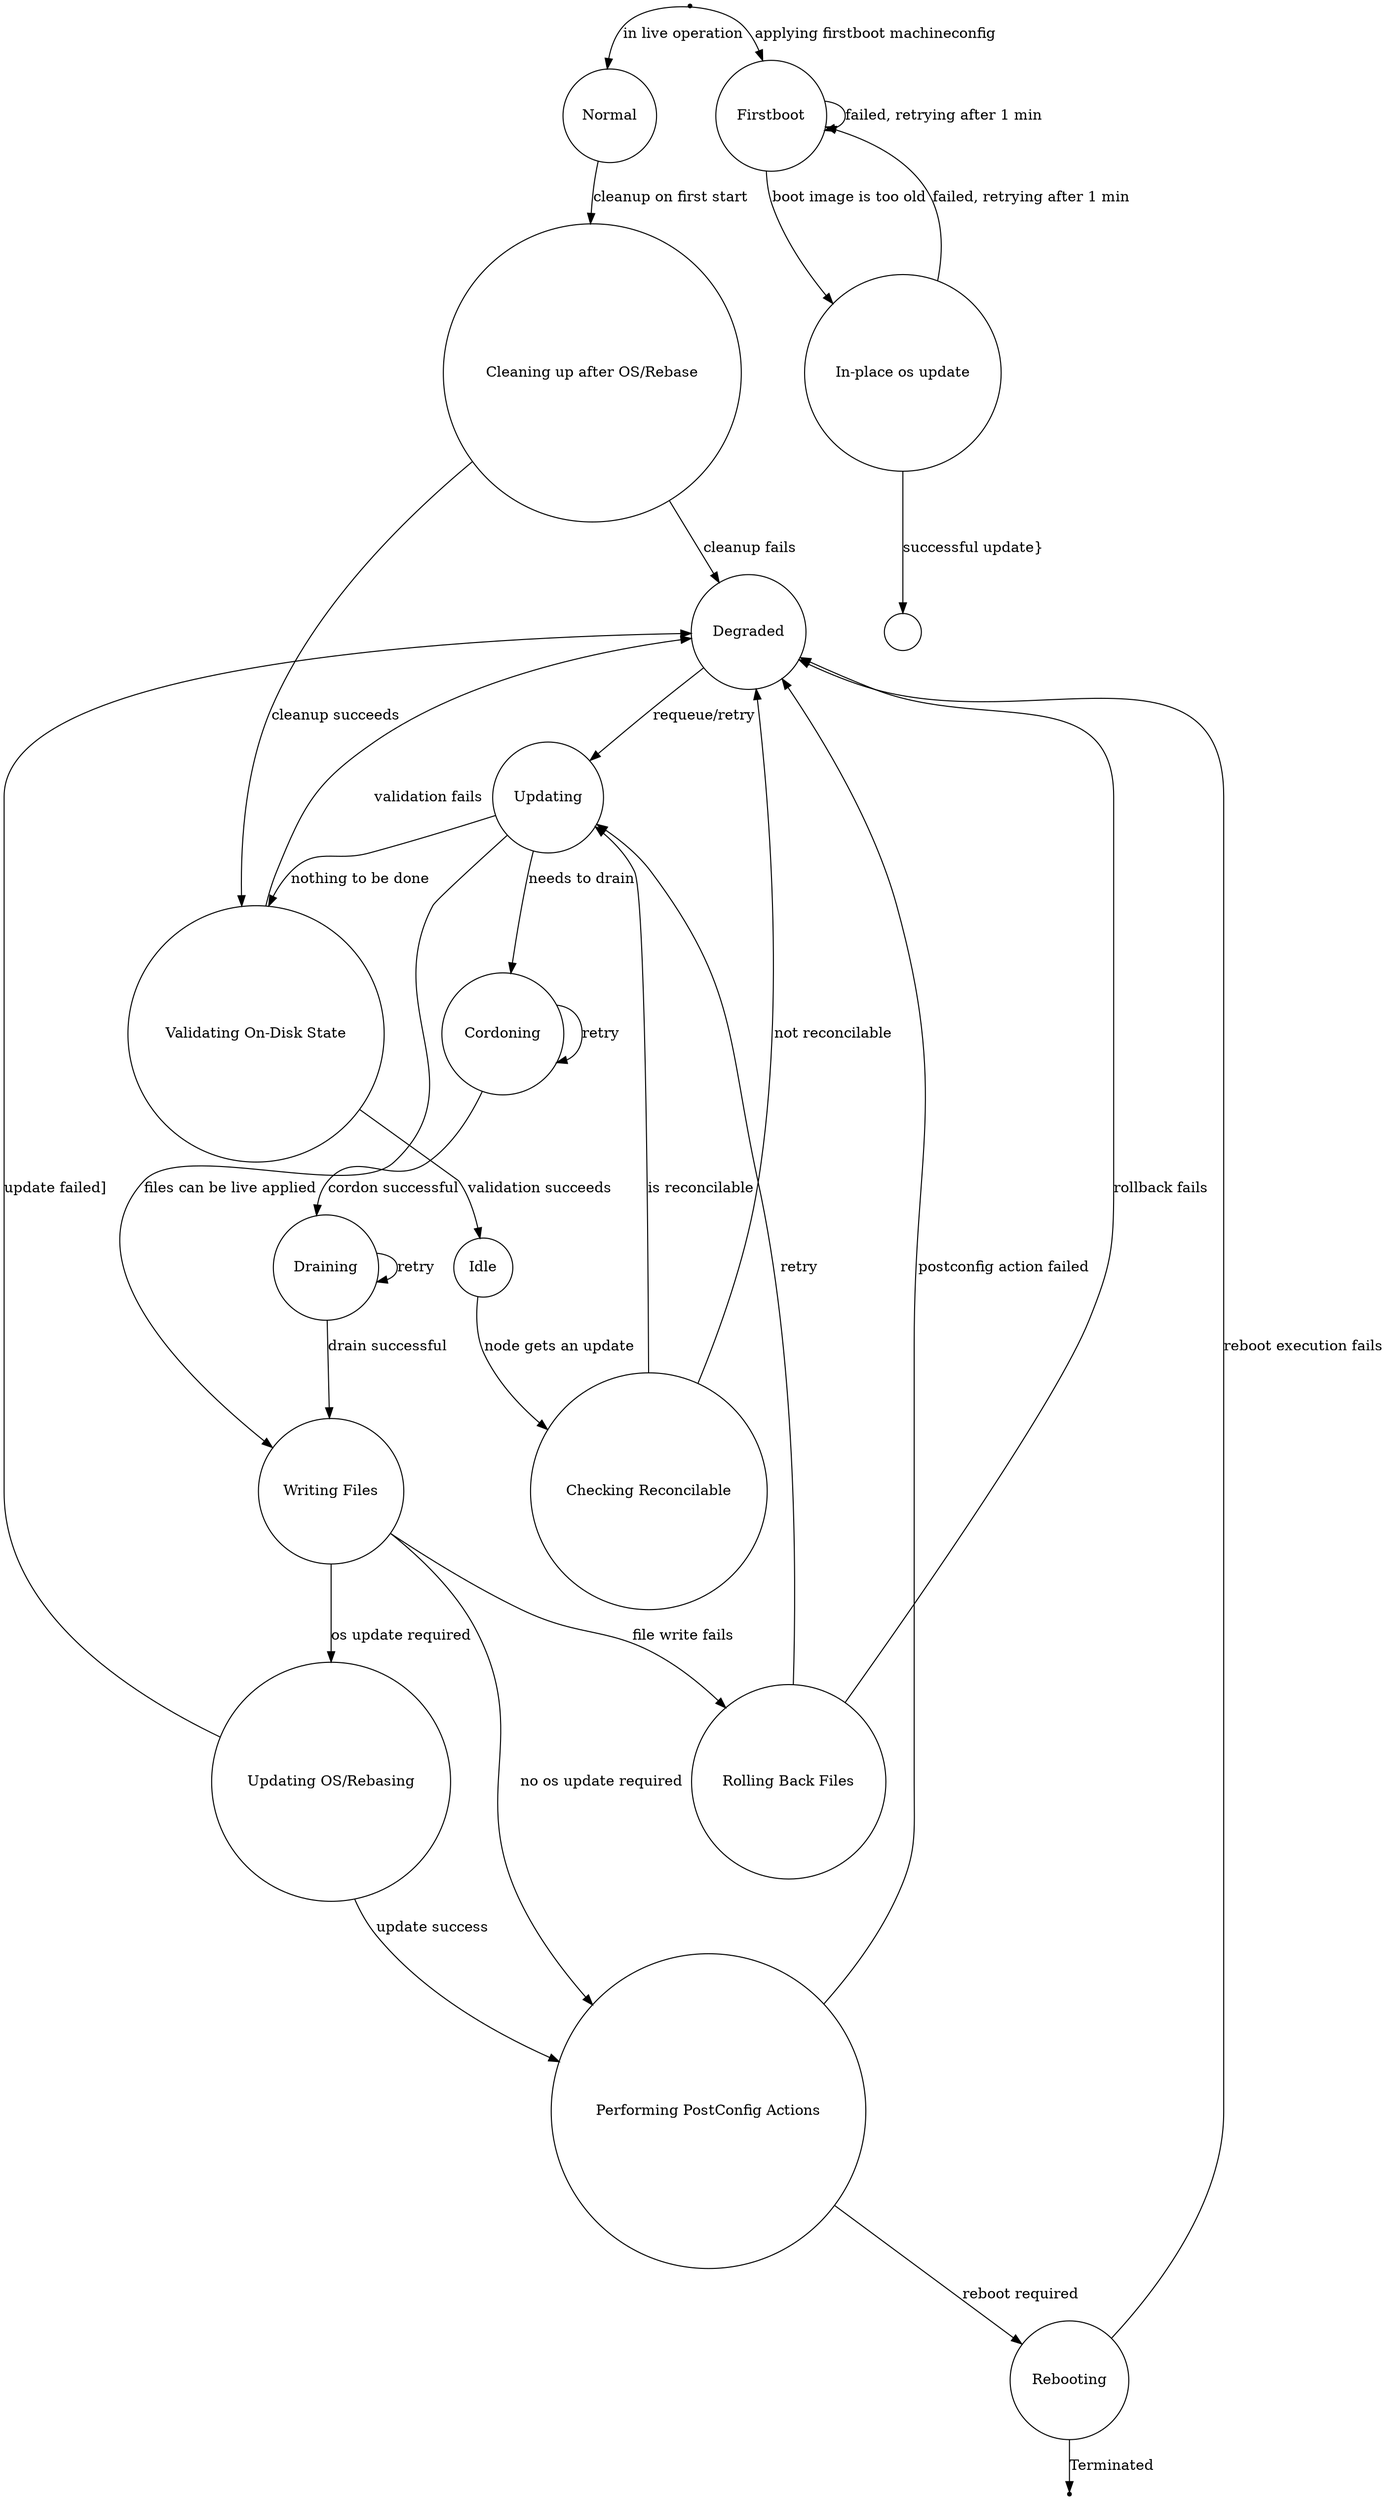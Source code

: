 //C-style comments can be added

/* Multi-line comments are
 * valid too
 * Note: Lines end with a semicolon
 */

/* This line defines what kind of graph we're making ('digraph'=directed graph)
 * and the name of the digraph ('finite_state_machine')
 */
 
digraph finite_state_machine {
	//Define the nodes/states in the system and their style here

	
	/*These are the entry and exit nodes for the system. 
	 * They are small, solid black circles.
	 * Both are listed on the same line because they all have the same properties
	 */
	 
	node [shape=point,label=""]ENTRY,EXIT;
	
	//This line defines a new node style: the circle

	node [shape=circle];
	
	/* All the nodes defined here will be circles. Additional attributes defined
	 * for each node will be added on to the attributes listed above.
	 */
	 
	 // bootstrap[label="Bootstrap"];		//Label attributes are placed inside the node

	 normal[label="Normal"];	//Newlines are allowed in labels

	// oncefrom[label="OnceFrom"];

     //hypershift[label="HyperShift"];

    // retry[label="Retrying Operation"];
     firstboot[label="Firstboot"];

     degraded[label="Degraded"];

     validating[label="Validating On-Disk State"];

     waiting[label="Idle"];

     updating[label="Updating"];

     checkreconcilable[label="Checking Reconcilable"]

	 writefiles[label="Writing Files"];

     osupdate[label="Updating OS/Rebasing"];
     osupdateinplace[label="In-place os update"];

     cleanup[label="Cleaning up after OS/Rebase"]

     rollbackfiles[label="Rolling Back Files"];

     cordoning[label="Cordoning"];

     draining[label="Draining"];

     postconfig[label="Performing PostConfig Actions"]

     rebooting[label="Rebooting"];
 
     

	 //Below are all of the definition of the edges that connect the nodes
     ENTRY->firstboot[label="applying firstboot machineconfig"];
     firstboot->firstboot[label="failed, retrying after 1 min"];
     firstboot->osupdateinplace[label="boot image is too old"];
     osupdateinplace->reboot[label="successful update}"];
     osupdateinplace->firstboot[label="failed, retrying after 1 min"];
	 //Edges can have labels too
     ENTRY->normal[label="in live operation"];
     normal->cleanup[label="cleanup on first start"];
	 cleanup->validating[label="cleanup succeeds"];
     cleanup->degraded[label="cleanup fails"]

     validating->waiting[label="validation succeeds"];
     validating->degraded[label="validation fails"];

     waiting->checkreconcilable[label="node gets an update"];

     checkreconcilable->updating[label="is reconcilable"];
     checkreconcilable->degraded[label="not reconcilable"];

     // This might be a stupid state, it's just in here
     // as a general "I know I have things to do but not a specific action yet"
     updating->cordoning[label="needs to drain"];
     updating->writefiles[label="files can be live applied"];
     updating->validating[label="nothing to be done"];

     writefiles->rollbackfiles[label="file write fails"];
     writefiles->osupdate[label="os update required"];
     writefiles->postconfig[label="no os update required"];

     rollbackfiles->degraded[label="rollback fails"];
     rollbackfiles->updating[label="retry"];

     cordoning->draining[label="cordon successful"];
     cordoning->cordoning[label="retry"];

     draining->draining[label="retry"];
     draining->writefiles[label="drain successful"];

     osupdate->postconfig[label="update success"];
     osupdate->degraded[label="update failed]"];

     degraded->updating[label="requeue/retry"];

     postconfig->rebooting[label="reboot required"];
     postconfig->degraded[label="postconfig action failed"];

     rebooting->degraded[label="reboot execution fails"];

	 rebooting->EXIT[label="Terminated"];

}